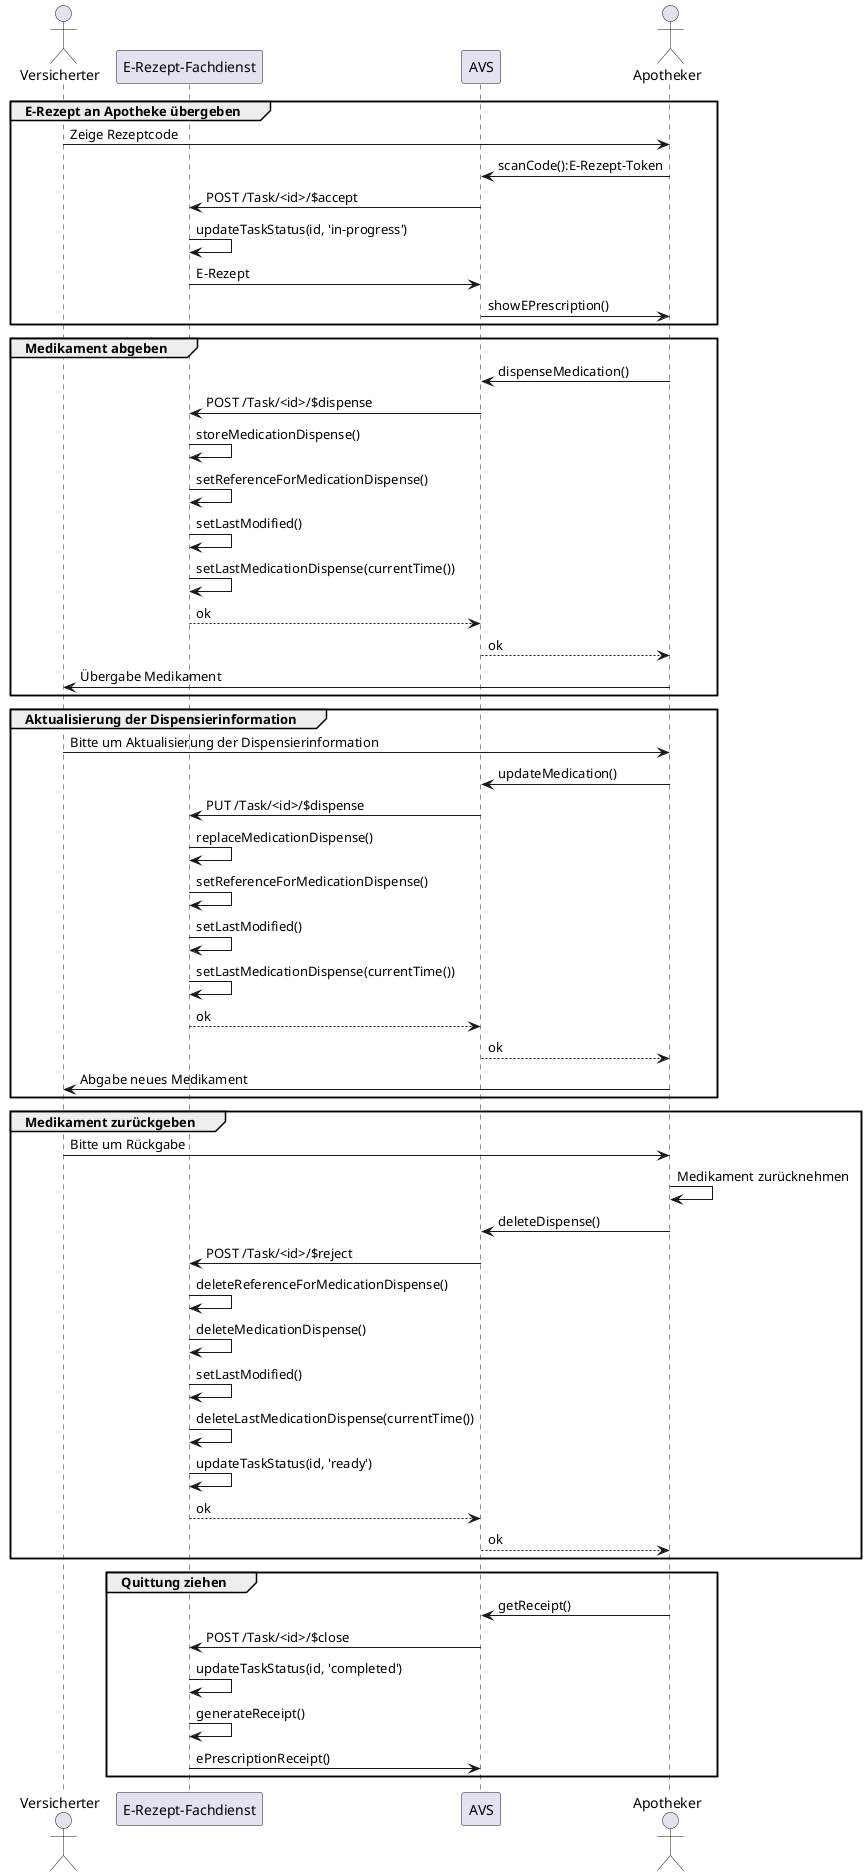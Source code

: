 @startuml Aktualisierte Abgabeinformationen

actor Versicherter
participant "E-Rezept-Fachdienst" as FD
participant AVS
actor Apotheker

group E-Rezept an Apotheke übergeben
Versicherter -> Apotheker: Zeige Rezeptcode
Apotheker -> AVS: scanCode():E-Rezept-Token
AVS -> FD: POST /Task/<id>/$accept
FD -> FD: updateTaskStatus(id, 'in-progress')
FD -> AVS: E-Rezept
AVS -> Apotheker: showEPrescription()
end

group Medikament abgeben
Apotheker -> AVS: dispenseMedication()
AVS -> FD: POST /Task/<id>/$dispense
FD -> FD: storeMedicationDispense()
FD -> FD: setReferenceForMedicationDispense()
FD -> FD: setLastModified()
FD -> FD: setLastMedicationDispense(currentTime())
FD --> AVS: ok
AVS --> Apotheker: ok
Apotheker -> Versicherter: Übergabe Medikament
end

group Aktualisierung der Dispensierinformation
Versicherter -> Apotheker: Bitte um Aktualisierung der Dispensierinformation
Apotheker -> AVS: updateMedication()
AVS -> FD: PUT /Task/<id>/$dispense
FD -> FD: replaceMedicationDispense()
FD -> FD: setReferenceForMedicationDispense()
FD -> FD: setLastModified()
FD -> FD: setLastMedicationDispense(currentTime())
FD --> AVS: ok
AVS --> Apotheker: ok
Apotheker -> Versicherter: Abgabe neues Medikament
end

group Medikament zurückgeben
Versicherter -> Apotheker: Bitte um Rückgabe
Apotheker -> Apotheker: Medikament zurücknehmen
Apotheker -> AVS: deleteDispense()
AVS -> FD: POST /Task/<id>/$reject
FD -> FD: deleteReferenceForMedicationDispense()
FD -> FD: deleteMedicationDispense()
FD -> FD: setLastModified()
FD -> FD: deleteLastMedicationDispense(currentTime())
FD -> FD: updateTaskStatus(id, 'ready')
FD --> AVS: ok
AVS --> Apotheker: ok
end

group Quittung ziehen
Apotheker -> AVS: getReceipt()
AVS -> FD: POST /Task/<id>/$close
FD -> FD: updateTaskStatus(id, 'completed')
FD -> FD: generateReceipt()
FD -> AVS: ePrescriptionReceipt()
end


@enduml